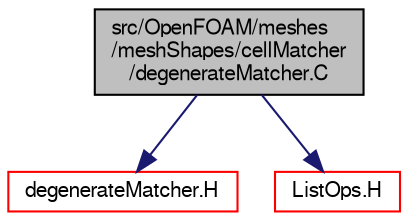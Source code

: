 digraph "src/OpenFOAM/meshes/meshShapes/cellMatcher/degenerateMatcher.C"
{
  bgcolor="transparent";
  edge [fontname="FreeSans",fontsize="10",labelfontname="FreeSans",labelfontsize="10"];
  node [fontname="FreeSans",fontsize="10",shape=record];
  Node0 [label="src/OpenFOAM/meshes\l/meshShapes/cellMatcher\l/degenerateMatcher.C",height=0.2,width=0.4,color="black", fillcolor="grey75", style="filled", fontcolor="black"];
  Node0 -> Node1 [color="midnightblue",fontsize="10",style="solid",fontname="FreeSans"];
  Node1 [label="degenerateMatcher.H",height=0.2,width=0.4,color="red",URL="$a11213.html"];
  Node0 -> Node86 [color="midnightblue",fontsize="10",style="solid",fontname="FreeSans"];
  Node86 [label="ListOps.H",height=0.2,width=0.4,color="red",URL="$a08687.html",tooltip="Various functions to operate on Lists. "];
}
